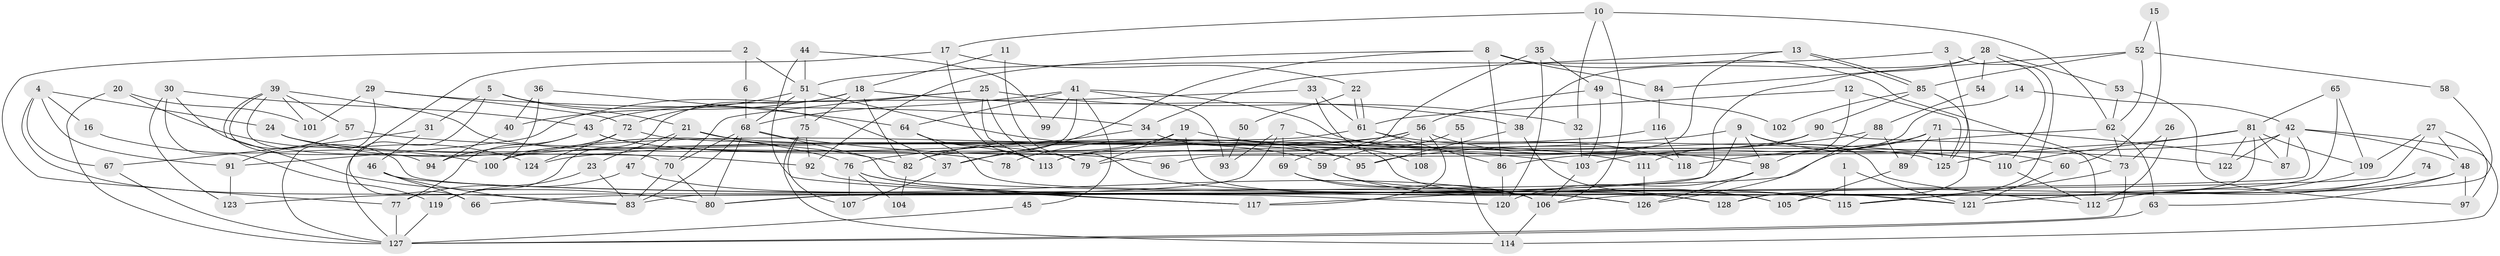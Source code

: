 // Generated by graph-tools (version 1.1) at 2025/02/03/09/25 03:02:00]
// undirected, 128 vertices, 256 edges
graph export_dot {
graph [start="1"]
  node [color=gray90,style=filled];
  1;
  2;
  3;
  4;
  5;
  6;
  7;
  8;
  9;
  10;
  11;
  12;
  13;
  14;
  15;
  16;
  17;
  18;
  19;
  20;
  21;
  22;
  23;
  24;
  25;
  26;
  27;
  28;
  29;
  30;
  31;
  32;
  33;
  34;
  35;
  36;
  37;
  38;
  39;
  40;
  41;
  42;
  43;
  44;
  45;
  46;
  47;
  48;
  49;
  50;
  51;
  52;
  53;
  54;
  55;
  56;
  57;
  58;
  59;
  60;
  61;
  62;
  63;
  64;
  65;
  66;
  67;
  68;
  69;
  70;
  71;
  72;
  73;
  74;
  75;
  76;
  77;
  78;
  79;
  80;
  81;
  82;
  83;
  84;
  85;
  86;
  87;
  88;
  89;
  90;
  91;
  92;
  93;
  94;
  95;
  96;
  97;
  98;
  99;
  100;
  101;
  102;
  103;
  104;
  105;
  106;
  107;
  108;
  109;
  110;
  111;
  112;
  113;
  114;
  115;
  116;
  117;
  118;
  119;
  120;
  121;
  122;
  123;
  124;
  125;
  126;
  127;
  128;
  1 -- 115;
  1 -- 121;
  2 -- 77;
  2 -- 51;
  2 -- 6;
  3 -- 110;
  3 -- 125;
  3 -- 51;
  4 -- 67;
  4 -- 91;
  4 -- 16;
  4 -- 24;
  4 -- 83;
  5 -- 21;
  5 -- 37;
  5 -- 31;
  5 -- 127;
  6 -- 68;
  7 -- 80;
  7 -- 110;
  7 -- 69;
  7 -- 93;
  8 -- 92;
  8 -- 86;
  8 -- 37;
  8 -- 73;
  8 -- 84;
  9 -- 80;
  9 -- 112;
  9 -- 60;
  9 -- 76;
  9 -- 98;
  10 -- 32;
  10 -- 62;
  10 -- 17;
  10 -- 106;
  11 -- 18;
  11 -- 128;
  12 -- 61;
  12 -- 98;
  12 -- 125;
  13 -- 34;
  13 -- 85;
  13 -- 85;
  13 -- 96;
  14 -- 42;
  14 -- 86;
  15 -- 60;
  15 -- 52;
  16 -- 100;
  17 -- 113;
  17 -- 22;
  17 -- 66;
  18 -- 38;
  18 -- 75;
  18 -- 40;
  18 -- 82;
  18 -- 119;
  19 -- 79;
  19 -- 128;
  19 -- 37;
  19 -- 111;
  20 -- 127;
  20 -- 101;
  20 -- 124;
  21 -- 47;
  21 -- 59;
  21 -- 23;
  21 -- 82;
  22 -- 61;
  22 -- 61;
  22 -- 50;
  23 -- 83;
  23 -- 119;
  24 -- 76;
  24 -- 79;
  24 -- 92;
  25 -- 79;
  25 -- 70;
  25 -- 32;
  25 -- 91;
  25 -- 113;
  26 -- 112;
  26 -- 73;
  27 -- 83;
  27 -- 48;
  27 -- 97;
  27 -- 109;
  28 -- 128;
  28 -- 117;
  28 -- 38;
  28 -- 53;
  28 -- 54;
  29 -- 72;
  29 -- 127;
  29 -- 34;
  29 -- 101;
  30 -- 119;
  30 -- 126;
  30 -- 43;
  30 -- 123;
  31 -- 46;
  31 -- 67;
  32 -- 103;
  33 -- 61;
  33 -- 43;
  33 -- 108;
  34 -- 82;
  34 -- 115;
  35 -- 49;
  35 -- 113;
  35 -- 120;
  36 -- 100;
  36 -- 64;
  36 -- 40;
  37 -- 107;
  38 -- 95;
  38 -- 121;
  39 -- 70;
  39 -- 57;
  39 -- 78;
  39 -- 80;
  39 -- 94;
  39 -- 101;
  40 -- 94;
  41 -- 68;
  41 -- 82;
  41 -- 45;
  41 -- 64;
  41 -- 93;
  41 -- 99;
  41 -- 110;
  42 -- 87;
  42 -- 66;
  42 -- 48;
  42 -- 79;
  42 -- 114;
  42 -- 122;
  43 -- 94;
  43 -- 77;
  43 -- 95;
  43 -- 96;
  44 -- 117;
  44 -- 51;
  44 -- 99;
  45 -- 127;
  46 -- 120;
  46 -- 83;
  46 -- 66;
  47 -- 106;
  47 -- 77;
  48 -- 63;
  48 -- 97;
  48 -- 128;
  49 -- 103;
  49 -- 56;
  49 -- 102;
  50 -- 93;
  51 -- 68;
  51 -- 72;
  51 -- 75;
  51 -- 95;
  52 -- 85;
  52 -- 62;
  52 -- 58;
  52 -- 84;
  53 -- 97;
  53 -- 62;
  54 -- 88;
  55 -- 59;
  55 -- 114;
  56 -- 98;
  56 -- 69;
  56 -- 78;
  56 -- 100;
  56 -- 108;
  56 -- 117;
  57 -- 91;
  57 -- 122;
  58 -- 115;
  59 -- 115;
  59 -- 105;
  60 -- 121;
  61 -- 100;
  61 -- 86;
  61 -- 118;
  62 -- 73;
  62 -- 63;
  62 -- 118;
  63 -- 127;
  64 -- 106;
  64 -- 113;
  65 -- 106;
  65 -- 81;
  65 -- 109;
  67 -- 127;
  68 -- 83;
  68 -- 121;
  68 -- 70;
  68 -- 80;
  68 -- 103;
  69 -- 106;
  69 -- 105;
  70 -- 80;
  70 -- 83;
  71 -- 89;
  71 -- 125;
  71 -- 87;
  71 -- 103;
  71 -- 123;
  72 -- 124;
  72 -- 100;
  72 -- 125;
  73 -- 127;
  73 -- 115;
  74 -- 112;
  74 -- 121;
  75 -- 114;
  75 -- 92;
  75 -- 107;
  76 -- 107;
  76 -- 104;
  76 -- 126;
  76 -- 128;
  77 -- 127;
  81 -- 125;
  81 -- 109;
  81 -- 87;
  81 -- 105;
  81 -- 110;
  81 -- 122;
  82 -- 104;
  84 -- 116;
  85 -- 128;
  85 -- 90;
  85 -- 102;
  86 -- 120;
  88 -- 126;
  88 -- 95;
  88 -- 89;
  89 -- 105;
  90 -- 113;
  90 -- 111;
  90 -- 112;
  91 -- 123;
  92 -- 117;
  98 -- 126;
  98 -- 120;
  103 -- 106;
  106 -- 114;
  109 -- 121;
  110 -- 112;
  111 -- 126;
  116 -- 118;
  116 -- 124;
  119 -- 127;
}
